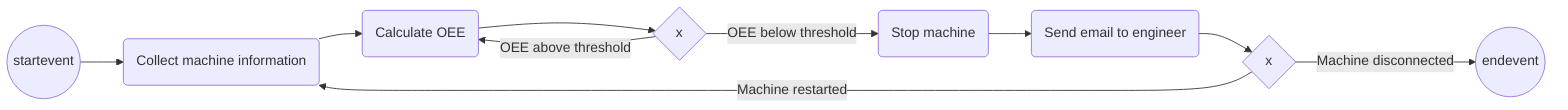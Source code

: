 graph LR
    1:startevent:((startevent)) --> 2:task:(Collect machine information)
    2:task: --> 3:task:(Calculate OEE)
    3:task: --> 4:exclusivegateway:{x}
    4:exclusivegateway:{x} --> |OEE below threshold| 5:task:(Stop machine)
    4:exclusivegateway:{x} --> |OEE above threshold| 3:task:
    5:task: --> 6:task:(Send email to engineer)
    6:task: --> 7:exclusivegateway:{x}
    7:exclusivegateway:{x} --> |Machine restarted| 2:task:
    7:exclusivegateway:{x} --> |Machine disconnected| 8:endevent:((endevent))